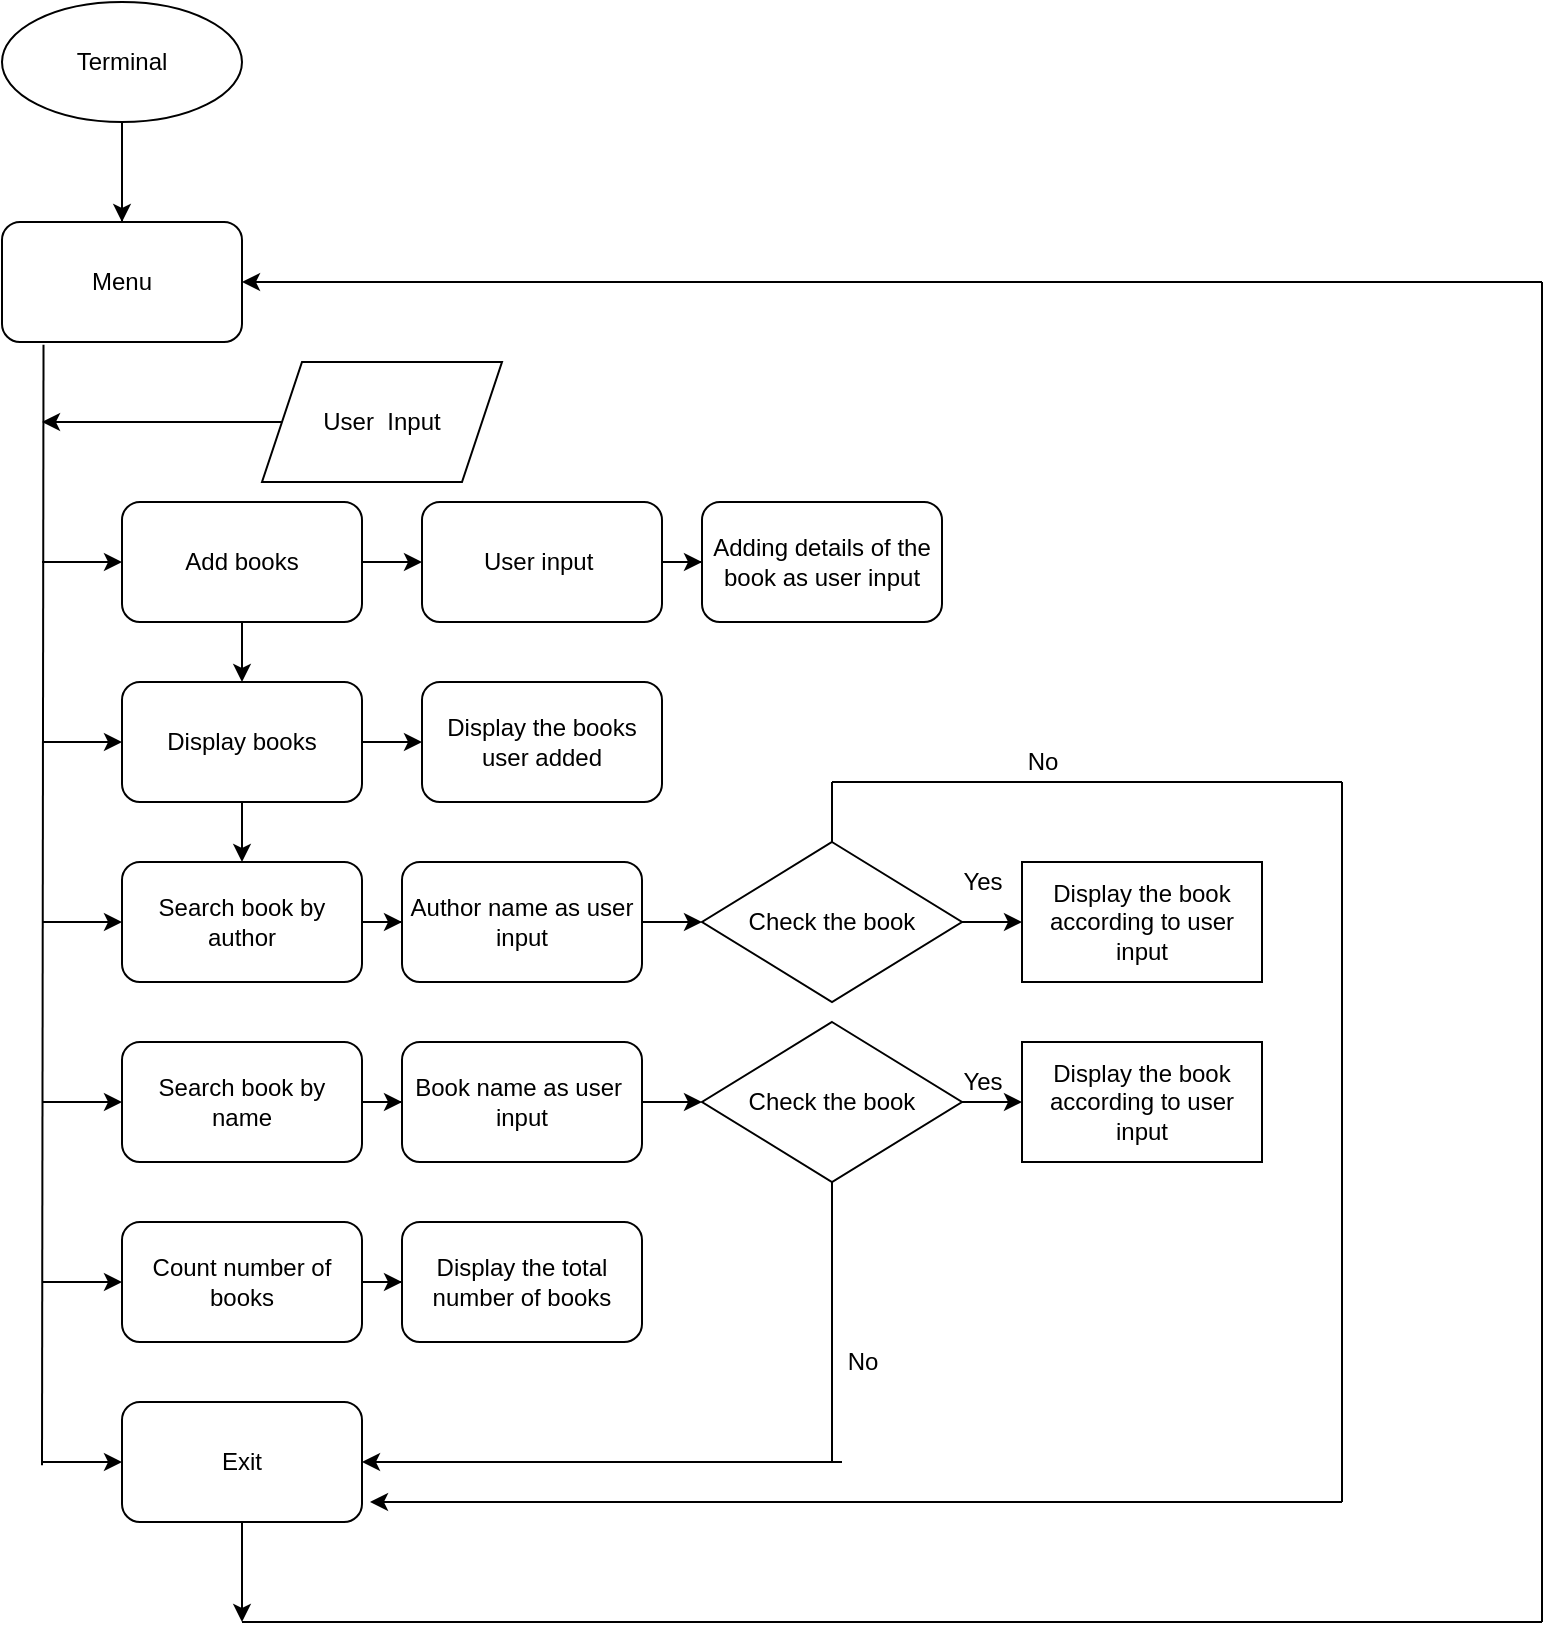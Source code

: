 <mxfile version="16.5.6" type="device"><diagram id="VUMdPTx_IcOCCHXm8n7M" name="Page-1"><mxGraphModel dx="1038" dy="1589" grid="1" gridSize="10" guides="1" tooltips="1" connect="1" arrows="1" fold="1" page="1" pageScale="1" pageWidth="850" pageHeight="1100" math="0" shadow="0"><root><mxCell id="0"/><mxCell id="1" parent="0"/><mxCell id="sPOl6Hg__tNWr6P80XK7-3" value="" style="edgeStyle=orthogonalEdgeStyle;rounded=0;orthogonalLoop=1;jettySize=auto;html=1;" edge="1" parent="1"><mxGeometry relative="1" as="geometry"><mxPoint x="410" y="70" as="sourcePoint"/><mxPoint x="410" y="60" as="targetPoint"/><Array as="points"><mxPoint x="410" y="10"/><mxPoint x="410" y="10"/></Array></mxGeometry></mxCell><mxCell id="sPOl6Hg__tNWr6P80XK7-2" value="Menu" style="rounded=1;whiteSpace=wrap;html=1;" vertex="1" parent="1"><mxGeometry x="350" y="60" width="120" height="60" as="geometry"/></mxCell><mxCell id="sPOl6Hg__tNWr6P80XK7-4" value="Terminal" style="ellipse;whiteSpace=wrap;html=1;" vertex="1" parent="1"><mxGeometry x="350" y="-50" width="120" height="60" as="geometry"/></mxCell><mxCell id="sPOl6Hg__tNWr6P80XK7-20" value="" style="edgeStyle=orthogonalEdgeStyle;rounded=0;orthogonalLoop=1;jettySize=auto;html=1;" edge="1" parent="1" source="sPOl6Hg__tNWr6P80XK7-5" target="sPOl6Hg__tNWr6P80XK7-18"><mxGeometry relative="1" as="geometry"/></mxCell><mxCell id="sPOl6Hg__tNWr6P80XK7-26" value="" style="edgeStyle=orthogonalEdgeStyle;rounded=0;orthogonalLoop=1;jettySize=auto;html=1;" edge="1" parent="1" source="sPOl6Hg__tNWr6P80XK7-5" target="sPOl6Hg__tNWr6P80XK7-6"><mxGeometry relative="1" as="geometry"/></mxCell><mxCell id="sPOl6Hg__tNWr6P80XK7-5" value="Add books" style="rounded=1;whiteSpace=wrap;html=1;" vertex="1" parent="1"><mxGeometry x="410" y="200" width="120" height="60" as="geometry"/></mxCell><mxCell id="sPOl6Hg__tNWr6P80XK7-23" value="" style="edgeStyle=orthogonalEdgeStyle;rounded=0;orthogonalLoop=1;jettySize=auto;html=1;" edge="1" parent="1" source="sPOl6Hg__tNWr6P80XK7-6" target="sPOl6Hg__tNWr6P80XK7-22"><mxGeometry relative="1" as="geometry"/></mxCell><mxCell id="sPOl6Hg__tNWr6P80XK7-25" value="" style="edgeStyle=orthogonalEdgeStyle;rounded=0;orthogonalLoop=1;jettySize=auto;html=1;" edge="1" parent="1" source="sPOl6Hg__tNWr6P80XK7-6" target="sPOl6Hg__tNWr6P80XK7-7"><mxGeometry relative="1" as="geometry"/></mxCell><mxCell id="sPOl6Hg__tNWr6P80XK7-6" value="Display books" style="rounded=1;whiteSpace=wrap;html=1;" vertex="1" parent="1"><mxGeometry x="410" y="290" width="120" height="60" as="geometry"/></mxCell><mxCell id="sPOl6Hg__tNWr6P80XK7-27" value="" style="edgeStyle=orthogonalEdgeStyle;rounded=0;orthogonalLoop=1;jettySize=auto;html=1;" edge="1" parent="1" source="sPOl6Hg__tNWr6P80XK7-7" target="sPOl6Hg__tNWr6P80XK7-24"><mxGeometry relative="1" as="geometry"/></mxCell><mxCell id="sPOl6Hg__tNWr6P80XK7-7" value="Search book by author" style="rounded=1;whiteSpace=wrap;html=1;" vertex="1" parent="1"><mxGeometry x="410" y="380" width="120" height="60" as="geometry"/></mxCell><mxCell id="sPOl6Hg__tNWr6P80XK7-34" value="" style="edgeStyle=orthogonalEdgeStyle;rounded=0;orthogonalLoop=1;jettySize=auto;html=1;" edge="1" parent="1" source="sPOl6Hg__tNWr6P80XK7-8" target="sPOl6Hg__tNWr6P80XK7-33"><mxGeometry relative="1" as="geometry"/></mxCell><mxCell id="sPOl6Hg__tNWr6P80XK7-8" value="Search book by &lt;br&gt;name" style="rounded=1;whiteSpace=wrap;html=1;" vertex="1" parent="1"><mxGeometry x="410" y="470" width="120" height="60" as="geometry"/></mxCell><mxCell id="sPOl6Hg__tNWr6P80XK7-41" value="" style="edgeStyle=orthogonalEdgeStyle;rounded=0;orthogonalLoop=1;jettySize=auto;html=1;" edge="1" parent="1" source="sPOl6Hg__tNWr6P80XK7-9" target="sPOl6Hg__tNWr6P80XK7-40"><mxGeometry relative="1" as="geometry"/></mxCell><mxCell id="sPOl6Hg__tNWr6P80XK7-9" value="Count number of&lt;br&gt;books" style="rounded=1;whiteSpace=wrap;html=1;" vertex="1" parent="1"><mxGeometry x="410" y="560" width="120" height="60" as="geometry"/></mxCell><mxCell id="sPOl6Hg__tNWr6P80XK7-10" value="Exit" style="rounded=1;whiteSpace=wrap;html=1;" vertex="1" parent="1"><mxGeometry x="410" y="650" width="120" height="60" as="geometry"/></mxCell><mxCell id="sPOl6Hg__tNWr6P80XK7-11" value="" style="endArrow=none;html=1;rounded=0;entryX=0.173;entryY=1.023;entryDx=0;entryDy=0;entryPerimeter=0;" edge="1" parent="1" target="sPOl6Hg__tNWr6P80XK7-2"><mxGeometry width="50" height="50" relative="1" as="geometry"><mxPoint x="370" y="681.6" as="sourcePoint"/><mxPoint x="450" y="230" as="targetPoint"/></mxGeometry></mxCell><mxCell id="sPOl6Hg__tNWr6P80XK7-12" value="" style="endArrow=classic;html=1;rounded=0;entryX=0;entryY=0.5;entryDx=0;entryDy=0;" edge="1" parent="1" target="sPOl6Hg__tNWr6P80XK7-10"><mxGeometry width="50" height="50" relative="1" as="geometry"><mxPoint x="370" y="680" as="sourcePoint"/><mxPoint x="450" y="580" as="targetPoint"/></mxGeometry></mxCell><mxCell id="sPOl6Hg__tNWr6P80XK7-13" value="" style="endArrow=classic;html=1;rounded=0;entryX=0;entryY=0.5;entryDx=0;entryDy=0;" edge="1" parent="1" target="sPOl6Hg__tNWr6P80XK7-9"><mxGeometry width="50" height="50" relative="1" as="geometry"><mxPoint x="370" y="590" as="sourcePoint"/><mxPoint x="450" y="580" as="targetPoint"/><Array as="points"><mxPoint x="380" y="590"/></Array></mxGeometry></mxCell><mxCell id="sPOl6Hg__tNWr6P80XK7-14" value="" style="endArrow=classic;html=1;rounded=0;entryX=0;entryY=0.5;entryDx=0;entryDy=0;" edge="1" parent="1" target="sPOl6Hg__tNWr6P80XK7-8"><mxGeometry width="50" height="50" relative="1" as="geometry"><mxPoint x="370" y="500" as="sourcePoint"/><mxPoint x="450" y="580" as="targetPoint"/></mxGeometry></mxCell><mxCell id="sPOl6Hg__tNWr6P80XK7-15" value="" style="endArrow=classic;html=1;rounded=0;entryX=0;entryY=0.5;entryDx=0;entryDy=0;" edge="1" parent="1" target="sPOl6Hg__tNWr6P80XK7-7"><mxGeometry width="50" height="50" relative="1" as="geometry"><mxPoint x="370" y="410" as="sourcePoint"/><mxPoint x="450" y="340" as="targetPoint"/></mxGeometry></mxCell><mxCell id="sPOl6Hg__tNWr6P80XK7-16" value="" style="endArrow=classic;html=1;rounded=0;entryX=0;entryY=0.5;entryDx=0;entryDy=0;" edge="1" parent="1" target="sPOl6Hg__tNWr6P80XK7-6"><mxGeometry width="50" height="50" relative="1" as="geometry"><mxPoint x="370" y="320" as="sourcePoint"/><mxPoint x="450" y="340" as="targetPoint"/></mxGeometry></mxCell><mxCell id="sPOl6Hg__tNWr6P80XK7-17" value="" style="endArrow=classic;html=1;rounded=0;entryX=0;entryY=0.5;entryDx=0;entryDy=0;" edge="1" parent="1" target="sPOl6Hg__tNWr6P80XK7-5"><mxGeometry width="50" height="50" relative="1" as="geometry"><mxPoint x="370" y="230" as="sourcePoint"/><mxPoint x="450" y="340" as="targetPoint"/></mxGeometry></mxCell><mxCell id="sPOl6Hg__tNWr6P80XK7-21" value="" style="edgeStyle=orthogonalEdgeStyle;rounded=0;orthogonalLoop=1;jettySize=auto;html=1;" edge="1" parent="1" source="sPOl6Hg__tNWr6P80XK7-18" target="sPOl6Hg__tNWr6P80XK7-19"><mxGeometry relative="1" as="geometry"/></mxCell><mxCell id="sPOl6Hg__tNWr6P80XK7-18" value="User input&amp;nbsp;" style="rounded=1;whiteSpace=wrap;html=1;" vertex="1" parent="1"><mxGeometry x="560" y="200" width="120" height="60" as="geometry"/></mxCell><mxCell id="sPOl6Hg__tNWr6P80XK7-19" value="Adding details of the book as user input" style="rounded=1;whiteSpace=wrap;html=1;" vertex="1" parent="1"><mxGeometry x="700" y="200" width="120" height="60" as="geometry"/></mxCell><mxCell id="sPOl6Hg__tNWr6P80XK7-22" value="Display the books user added" style="rounded=1;whiteSpace=wrap;html=1;" vertex="1" parent="1"><mxGeometry x="560" y="290" width="120" height="60" as="geometry"/></mxCell><mxCell id="sPOl6Hg__tNWr6P80XK7-29" value="" style="edgeStyle=orthogonalEdgeStyle;rounded=0;orthogonalLoop=1;jettySize=auto;html=1;" edge="1" parent="1" source="sPOl6Hg__tNWr6P80XK7-24"><mxGeometry relative="1" as="geometry"><mxPoint x="700" y="410" as="targetPoint"/></mxGeometry></mxCell><mxCell id="sPOl6Hg__tNWr6P80XK7-24" value="Author name as user&lt;br&gt;input" style="rounded=1;whiteSpace=wrap;html=1;" vertex="1" parent="1"><mxGeometry x="550" y="380" width="120" height="60" as="geometry"/></mxCell><mxCell id="sPOl6Hg__tNWr6P80XK7-32" value="" style="edgeStyle=orthogonalEdgeStyle;rounded=0;orthogonalLoop=1;jettySize=auto;html=1;" edge="1" parent="1" source="sPOl6Hg__tNWr6P80XK7-30" target="sPOl6Hg__tNWr6P80XK7-31"><mxGeometry relative="1" as="geometry"/></mxCell><mxCell id="sPOl6Hg__tNWr6P80XK7-30" value="Check the book" style="rhombus;whiteSpace=wrap;html=1;" vertex="1" parent="1"><mxGeometry x="700" y="370" width="130" height="80" as="geometry"/></mxCell><mxCell id="sPOl6Hg__tNWr6P80XK7-31" value="Display the book according to user input" style="whiteSpace=wrap;html=1;" vertex="1" parent="1"><mxGeometry x="860" y="380" width="120" height="60" as="geometry"/></mxCell><mxCell id="sPOl6Hg__tNWr6P80XK7-36" value="" style="edgeStyle=orthogonalEdgeStyle;rounded=0;orthogonalLoop=1;jettySize=auto;html=1;" edge="1" parent="1" source="sPOl6Hg__tNWr6P80XK7-33"><mxGeometry relative="1" as="geometry"><mxPoint x="700" y="500" as="targetPoint"/></mxGeometry></mxCell><mxCell id="sPOl6Hg__tNWr6P80XK7-33" value="Book name as user&amp;nbsp;&lt;br&gt;input" style="whiteSpace=wrap;html=1;rounded=1;" vertex="1" parent="1"><mxGeometry x="550" y="470" width="120" height="60" as="geometry"/></mxCell><mxCell id="sPOl6Hg__tNWr6P80XK7-39" value="" style="edgeStyle=orthogonalEdgeStyle;rounded=0;orthogonalLoop=1;jettySize=auto;html=1;" edge="1" parent="1" source="sPOl6Hg__tNWr6P80XK7-37" target="sPOl6Hg__tNWr6P80XK7-38"><mxGeometry relative="1" as="geometry"/></mxCell><mxCell id="sPOl6Hg__tNWr6P80XK7-37" value="Check the book" style="rhombus;whiteSpace=wrap;html=1;" vertex="1" parent="1"><mxGeometry x="700" y="460" width="130" height="80" as="geometry"/></mxCell><mxCell id="sPOl6Hg__tNWr6P80XK7-38" value="&lt;span&gt;Display the book according to user input&lt;/span&gt;" style="whiteSpace=wrap;html=1;" vertex="1" parent="1"><mxGeometry x="860" y="470" width="120" height="60" as="geometry"/></mxCell><mxCell id="sPOl6Hg__tNWr6P80XK7-40" value="Display the total number of books" style="whiteSpace=wrap;html=1;rounded=1;" vertex="1" parent="1"><mxGeometry x="550" y="560" width="120" height="60" as="geometry"/></mxCell><mxCell id="sPOl6Hg__tNWr6P80XK7-44" value="" style="endArrow=none;html=1;rounded=0;entryX=0.5;entryY=1;entryDx=0;entryDy=0;" edge="1" parent="1" target="sPOl6Hg__tNWr6P80XK7-37"><mxGeometry width="50" height="50" relative="1" as="geometry"><mxPoint x="765" y="680" as="sourcePoint"/><mxPoint x="530" y="440" as="targetPoint"/><Array as="points"/></mxGeometry></mxCell><mxCell id="sPOl6Hg__tNWr6P80XK7-45" value="" style="endArrow=classic;html=1;rounded=0;entryX=1;entryY=0.5;entryDx=0;entryDy=0;" edge="1" parent="1" target="sPOl6Hg__tNWr6P80XK7-10"><mxGeometry width="50" height="50" relative="1" as="geometry"><mxPoint x="770" y="680" as="sourcePoint"/><mxPoint x="530" y="440" as="targetPoint"/></mxGeometry></mxCell><mxCell id="sPOl6Hg__tNWr6P80XK7-46" value="No" style="text;html=1;align=center;verticalAlign=middle;resizable=0;points=[];autosize=1;strokeColor=none;fillColor=none;" vertex="1" parent="1"><mxGeometry x="765" y="620" width="30" height="20" as="geometry"/></mxCell><mxCell id="sPOl6Hg__tNWr6P80XK7-47" value="Yes" style="text;html=1;align=center;verticalAlign=middle;resizable=0;points=[];autosize=1;strokeColor=none;fillColor=none;" vertex="1" parent="1"><mxGeometry x="825" y="480" width="30" height="20" as="geometry"/></mxCell><mxCell id="sPOl6Hg__tNWr6P80XK7-48" value="Yes" style="text;html=1;align=center;verticalAlign=middle;resizable=0;points=[];autosize=1;strokeColor=none;fillColor=none;" vertex="1" parent="1"><mxGeometry x="825" y="380" width="30" height="20" as="geometry"/></mxCell><mxCell id="sPOl6Hg__tNWr6P80XK7-50" value="" style="endArrow=none;html=1;rounded=0;exitX=0.5;exitY=0;exitDx=0;exitDy=0;" edge="1" parent="1" source="sPOl6Hg__tNWr6P80XK7-30"><mxGeometry width="50" height="50" relative="1" as="geometry"><mxPoint x="480" y="490" as="sourcePoint"/><mxPoint x="765" y="340" as="targetPoint"/></mxGeometry></mxCell><mxCell id="sPOl6Hg__tNWr6P80XK7-51" value="" style="endArrow=none;html=1;rounded=0;" edge="1" parent="1"><mxGeometry width="50" height="50" relative="1" as="geometry"><mxPoint x="765" y="340" as="sourcePoint"/><mxPoint x="1020" y="340" as="targetPoint"/></mxGeometry></mxCell><mxCell id="sPOl6Hg__tNWr6P80XK7-52" value="No" style="text;html=1;align=center;verticalAlign=middle;resizable=0;points=[];autosize=1;strokeColor=none;fillColor=none;" vertex="1" parent="1"><mxGeometry x="855" y="320" width="30" height="20" as="geometry"/></mxCell><mxCell id="sPOl6Hg__tNWr6P80XK7-53" value="" style="endArrow=none;html=1;rounded=0;" edge="1" parent="1"><mxGeometry width="50" height="50" relative="1" as="geometry"><mxPoint x="1020" y="700" as="sourcePoint"/><mxPoint x="1020" y="340" as="targetPoint"/></mxGeometry></mxCell><mxCell id="sPOl6Hg__tNWr6P80XK7-57" value="" style="endArrow=classic;html=1;rounded=0;" edge="1" parent="1"><mxGeometry width="50" height="50" relative="1" as="geometry"><mxPoint x="1020" y="700" as="sourcePoint"/><mxPoint x="534" y="700" as="targetPoint"/></mxGeometry></mxCell><mxCell id="sPOl6Hg__tNWr6P80XK7-58" value="" style="endArrow=none;html=1;rounded=0;" edge="1" parent="1"><mxGeometry width="50" height="50" relative="1" as="geometry"><mxPoint x="470" y="760" as="sourcePoint"/><mxPoint x="1120" y="760" as="targetPoint"/></mxGeometry></mxCell><mxCell id="sPOl6Hg__tNWr6P80XK7-59" value="" style="endArrow=none;html=1;rounded=0;" edge="1" parent="1"><mxGeometry width="50" height="50" relative="1" as="geometry"><mxPoint x="1120" y="760" as="sourcePoint"/><mxPoint x="1120" y="90" as="targetPoint"/></mxGeometry></mxCell><mxCell id="sPOl6Hg__tNWr6P80XK7-60" value="" style="endArrow=classic;html=1;rounded=0;entryX=1;entryY=0.5;entryDx=0;entryDy=0;" edge="1" parent="1" target="sPOl6Hg__tNWr6P80XK7-2"><mxGeometry width="50" height="50" relative="1" as="geometry"><mxPoint x="1120" y="90" as="sourcePoint"/><mxPoint x="630" y="140" as="targetPoint"/></mxGeometry></mxCell><mxCell id="sPOl6Hg__tNWr6P80XK7-61" value="" style="endArrow=classic;html=1;rounded=0;exitX=0.5;exitY=1;exitDx=0;exitDy=0;" edge="1" parent="1" source="sPOl6Hg__tNWr6P80XK7-10"><mxGeometry width="50" height="50" relative="1" as="geometry"><mxPoint x="580" y="640" as="sourcePoint"/><mxPoint x="470" y="760" as="targetPoint"/></mxGeometry></mxCell><mxCell id="sPOl6Hg__tNWr6P80XK7-62" value="User&amp;nbsp; Input" style="shape=parallelogram;perimeter=parallelogramPerimeter;whiteSpace=wrap;html=1;fixedSize=1;" vertex="1" parent="1"><mxGeometry x="480" y="130" width="120" height="60" as="geometry"/></mxCell><mxCell id="sPOl6Hg__tNWr6P80XK7-63" value="" style="endArrow=classic;html=1;rounded=0;exitX=0;exitY=0.5;exitDx=0;exitDy=0;" edge="1" parent="1" source="sPOl6Hg__tNWr6P80XK7-62"><mxGeometry width="50" height="50" relative="1" as="geometry"><mxPoint x="580" y="120" as="sourcePoint"/><mxPoint x="370" y="160" as="targetPoint"/></mxGeometry></mxCell></root></mxGraphModel></diagram></mxfile>